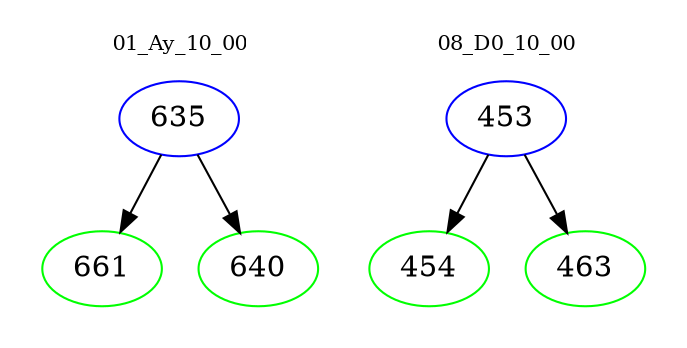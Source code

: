 digraph{
subgraph cluster_0 {
color = white
label = "01_Ay_10_00";
fontsize=10;
T0_635 [label="635", color="blue"]
T0_635 -> T0_661 [color="black"]
T0_661 [label="661", color="green"]
T0_635 -> T0_640 [color="black"]
T0_640 [label="640", color="green"]
}
subgraph cluster_1 {
color = white
label = "08_D0_10_00";
fontsize=10;
T1_453 [label="453", color="blue"]
T1_453 -> T1_454 [color="black"]
T1_454 [label="454", color="green"]
T1_453 -> T1_463 [color="black"]
T1_463 [label="463", color="green"]
}
}
